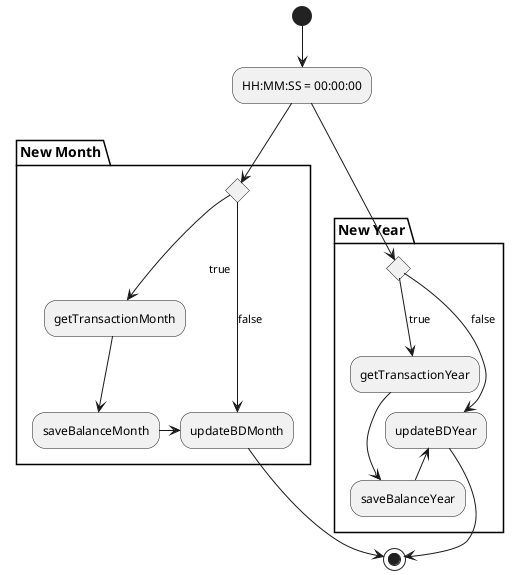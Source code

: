 @startuml

(*) --> "HH:MM:SS = 00:00:00" as date

partition "New Month"
date --> if "" then
    --> [true] "getTransactionMonth"
    getTransactionMonth --> saveBalanceMonth
    saveBalanceMonth -right-> "updateBDMonth"
else
    --> [false] "updateBDMonth"
endif
end partition

"updateBDMonth" --> (*)

partition "New Year"
date --> if "" then
    --> [true] "getTransactionYear"
    getTransactionYear --> saveBalanceYear
    saveBalanceYear -left-> "updateBDYear"
else
    --> [false] "updateBDYear"
endif
end partition

"updateBDYear" --> (*)

@enduml